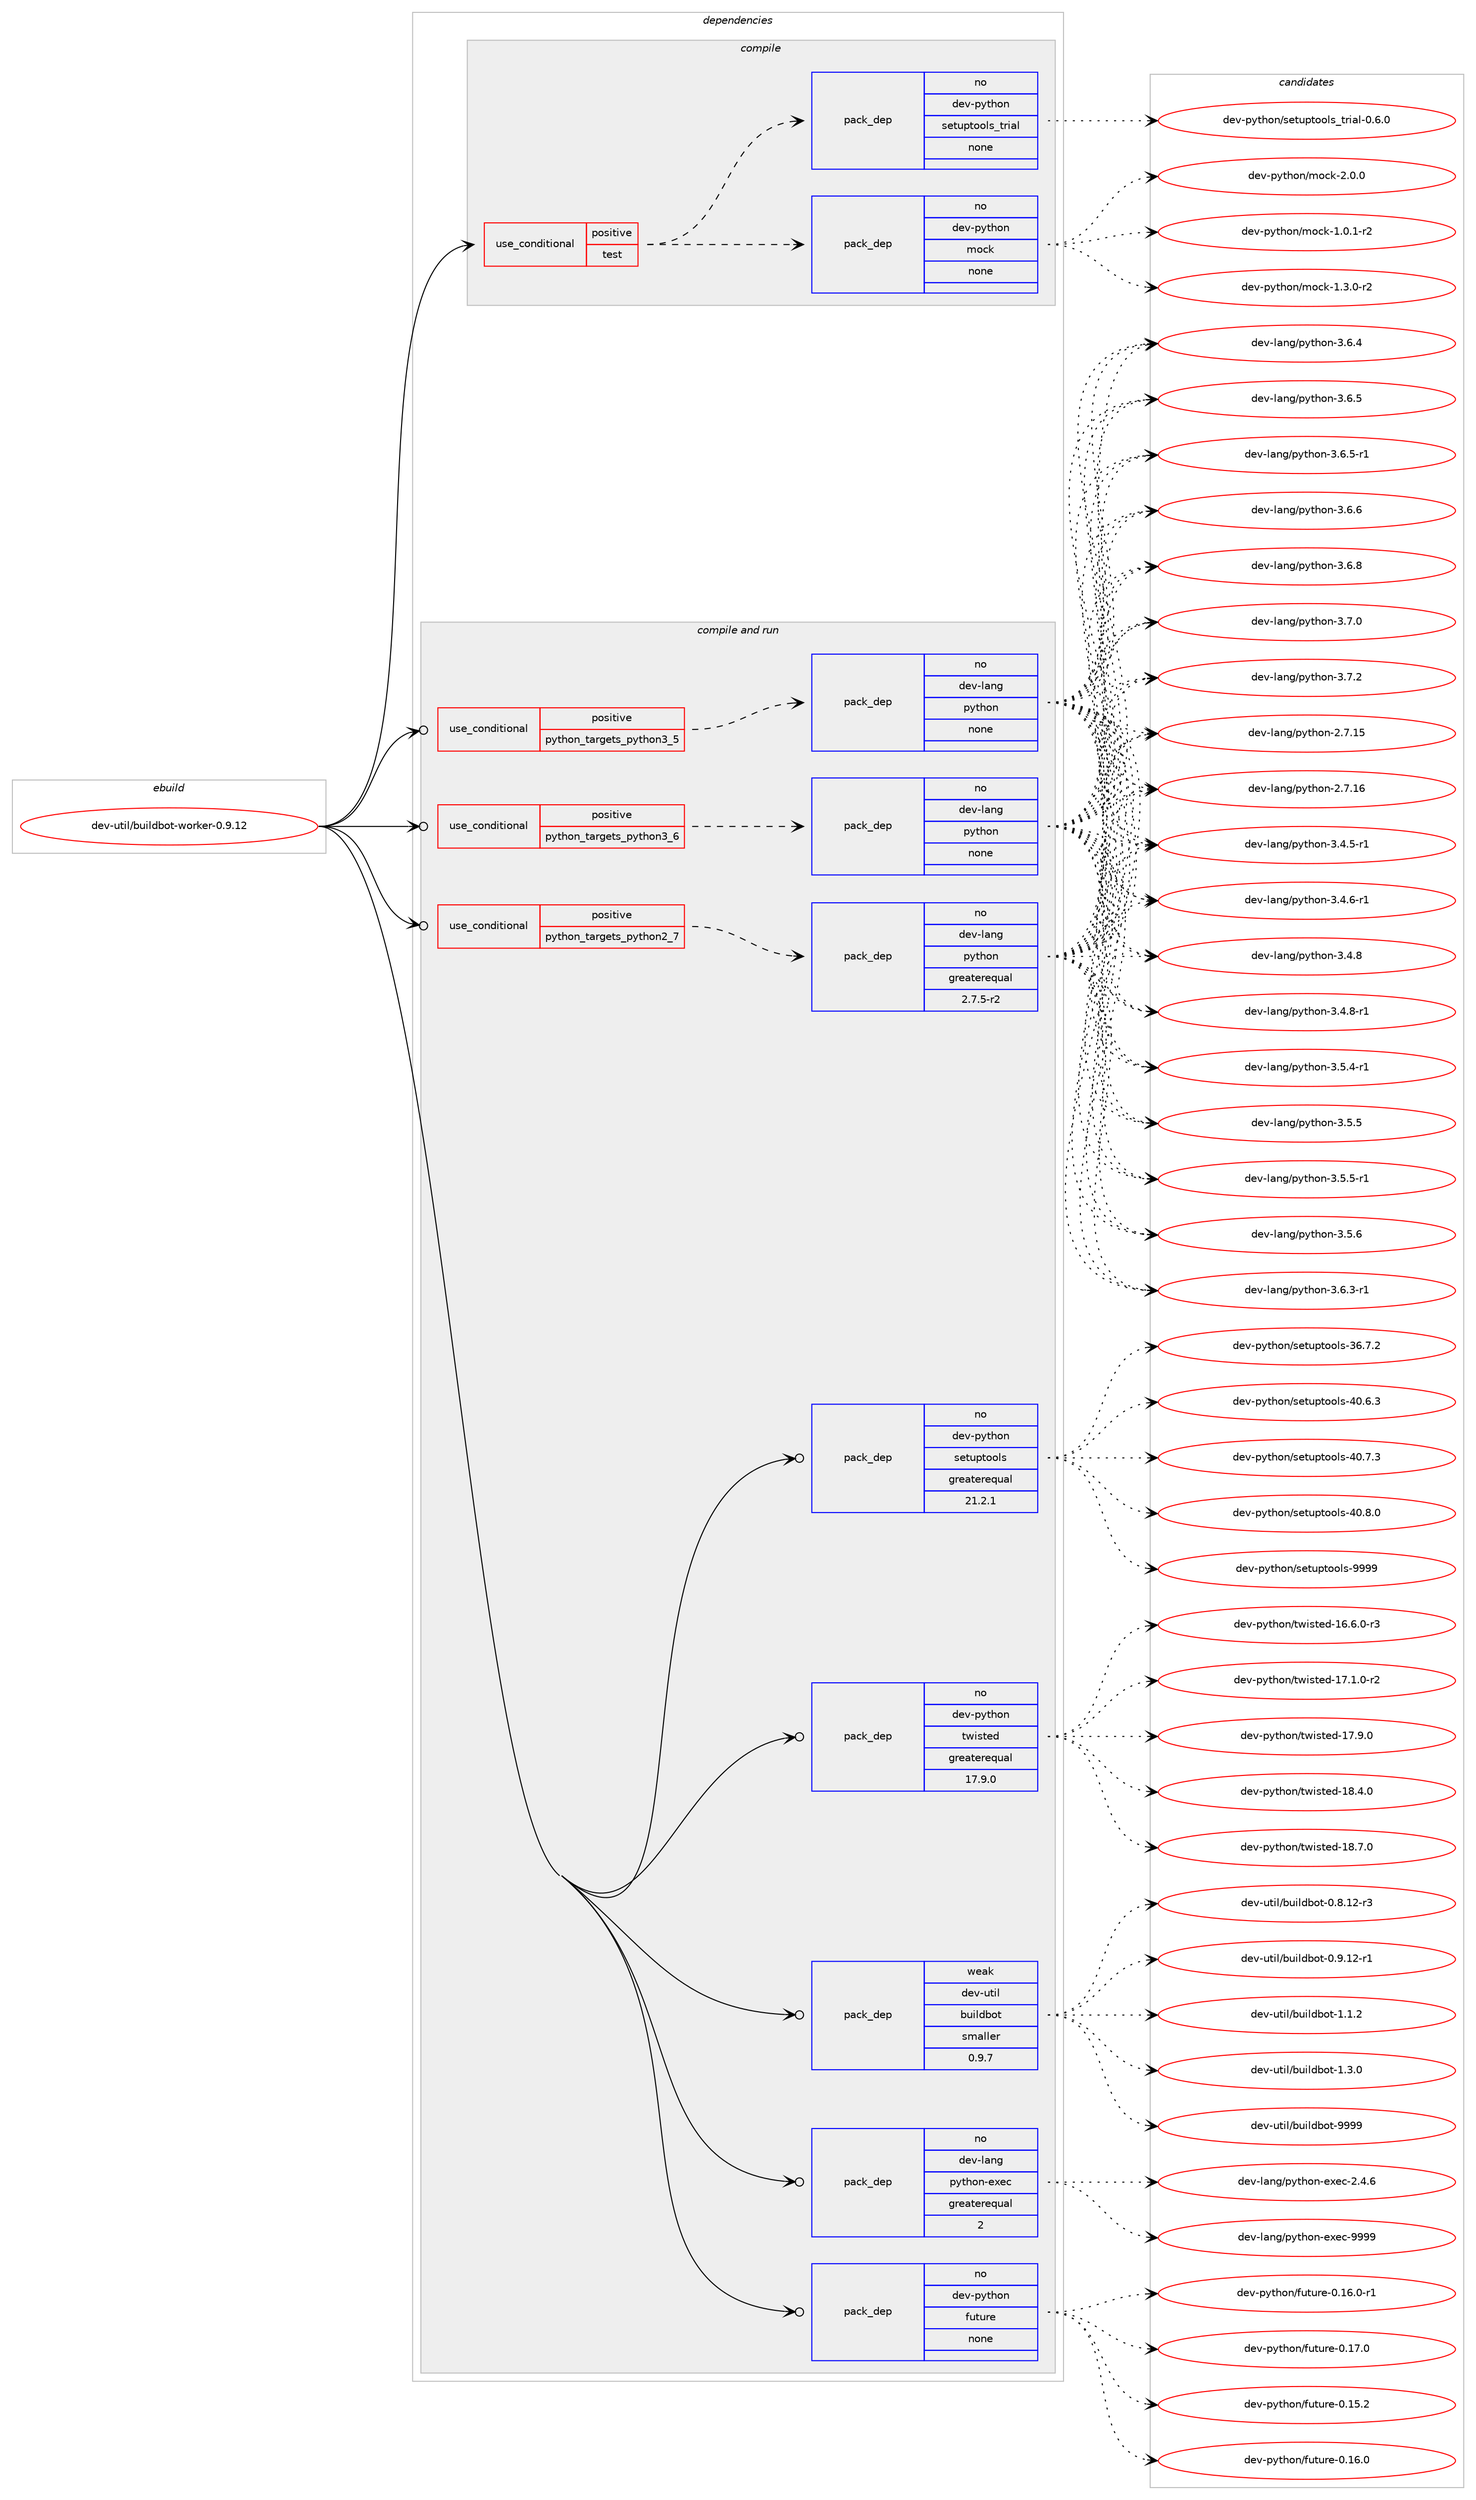digraph prolog {

# *************
# Graph options
# *************

newrank=true;
concentrate=true;
compound=true;
graph [rankdir=LR,fontname=Helvetica,fontsize=10,ranksep=1.5];#, ranksep=2.5, nodesep=0.2];
edge  [arrowhead=vee];
node  [fontname=Helvetica,fontsize=10];

# **********
# The ebuild
# **********

subgraph cluster_leftcol {
color=gray;
rank=same;
label=<<i>ebuild</i>>;
id [label="dev-util/buildbot-worker-0.9.12", color=red, width=4, href="../dev-util/buildbot-worker-0.9.12.svg"];
}

# ****************
# The dependencies
# ****************

subgraph cluster_midcol {
color=gray;
label=<<i>dependencies</i>>;
subgraph cluster_compile {
fillcolor="#eeeeee";
style=filled;
label=<<i>compile</i>>;
subgraph cond423307 {
dependency1541631 [label=<<TABLE BORDER="0" CELLBORDER="1" CELLSPACING="0" CELLPADDING="4"><TR><TD ROWSPAN="3" CELLPADDING="10">use_conditional</TD></TR><TR><TD>positive</TD></TR><TR><TD>test</TD></TR></TABLE>>, shape=none, color=red];
subgraph pack1094725 {
dependency1541632 [label=<<TABLE BORDER="0" CELLBORDER="1" CELLSPACING="0" CELLPADDING="4" WIDTH="220"><TR><TD ROWSPAN="6" CELLPADDING="30">pack_dep</TD></TR><TR><TD WIDTH="110">no</TD></TR><TR><TD>dev-python</TD></TR><TR><TD>mock</TD></TR><TR><TD>none</TD></TR><TR><TD></TD></TR></TABLE>>, shape=none, color=blue];
}
dependency1541631:e -> dependency1541632:w [weight=20,style="dashed",arrowhead="vee"];
subgraph pack1094726 {
dependency1541633 [label=<<TABLE BORDER="0" CELLBORDER="1" CELLSPACING="0" CELLPADDING="4" WIDTH="220"><TR><TD ROWSPAN="6" CELLPADDING="30">pack_dep</TD></TR><TR><TD WIDTH="110">no</TD></TR><TR><TD>dev-python</TD></TR><TR><TD>setuptools_trial</TD></TR><TR><TD>none</TD></TR><TR><TD></TD></TR></TABLE>>, shape=none, color=blue];
}
dependency1541631:e -> dependency1541633:w [weight=20,style="dashed",arrowhead="vee"];
}
id:e -> dependency1541631:w [weight=20,style="solid",arrowhead="vee"];
}
subgraph cluster_compileandrun {
fillcolor="#eeeeee";
style=filled;
label=<<i>compile and run</i>>;
subgraph cond423308 {
dependency1541634 [label=<<TABLE BORDER="0" CELLBORDER="1" CELLSPACING="0" CELLPADDING="4"><TR><TD ROWSPAN="3" CELLPADDING="10">use_conditional</TD></TR><TR><TD>positive</TD></TR><TR><TD>python_targets_python2_7</TD></TR></TABLE>>, shape=none, color=red];
subgraph pack1094727 {
dependency1541635 [label=<<TABLE BORDER="0" CELLBORDER="1" CELLSPACING="0" CELLPADDING="4" WIDTH="220"><TR><TD ROWSPAN="6" CELLPADDING="30">pack_dep</TD></TR><TR><TD WIDTH="110">no</TD></TR><TR><TD>dev-lang</TD></TR><TR><TD>python</TD></TR><TR><TD>greaterequal</TD></TR><TR><TD>2.7.5-r2</TD></TR></TABLE>>, shape=none, color=blue];
}
dependency1541634:e -> dependency1541635:w [weight=20,style="dashed",arrowhead="vee"];
}
id:e -> dependency1541634:w [weight=20,style="solid",arrowhead="odotvee"];
subgraph cond423309 {
dependency1541636 [label=<<TABLE BORDER="0" CELLBORDER="1" CELLSPACING="0" CELLPADDING="4"><TR><TD ROWSPAN="3" CELLPADDING="10">use_conditional</TD></TR><TR><TD>positive</TD></TR><TR><TD>python_targets_python3_5</TD></TR></TABLE>>, shape=none, color=red];
subgraph pack1094728 {
dependency1541637 [label=<<TABLE BORDER="0" CELLBORDER="1" CELLSPACING="0" CELLPADDING="4" WIDTH="220"><TR><TD ROWSPAN="6" CELLPADDING="30">pack_dep</TD></TR><TR><TD WIDTH="110">no</TD></TR><TR><TD>dev-lang</TD></TR><TR><TD>python</TD></TR><TR><TD>none</TD></TR><TR><TD></TD></TR></TABLE>>, shape=none, color=blue];
}
dependency1541636:e -> dependency1541637:w [weight=20,style="dashed",arrowhead="vee"];
}
id:e -> dependency1541636:w [weight=20,style="solid",arrowhead="odotvee"];
subgraph cond423310 {
dependency1541638 [label=<<TABLE BORDER="0" CELLBORDER="1" CELLSPACING="0" CELLPADDING="4"><TR><TD ROWSPAN="3" CELLPADDING="10">use_conditional</TD></TR><TR><TD>positive</TD></TR><TR><TD>python_targets_python3_6</TD></TR></TABLE>>, shape=none, color=red];
subgraph pack1094729 {
dependency1541639 [label=<<TABLE BORDER="0" CELLBORDER="1" CELLSPACING="0" CELLPADDING="4" WIDTH="220"><TR><TD ROWSPAN="6" CELLPADDING="30">pack_dep</TD></TR><TR><TD WIDTH="110">no</TD></TR><TR><TD>dev-lang</TD></TR><TR><TD>python</TD></TR><TR><TD>none</TD></TR><TR><TD></TD></TR></TABLE>>, shape=none, color=blue];
}
dependency1541638:e -> dependency1541639:w [weight=20,style="dashed",arrowhead="vee"];
}
id:e -> dependency1541638:w [weight=20,style="solid",arrowhead="odotvee"];
subgraph pack1094730 {
dependency1541640 [label=<<TABLE BORDER="0" CELLBORDER="1" CELLSPACING="0" CELLPADDING="4" WIDTH="220"><TR><TD ROWSPAN="6" CELLPADDING="30">pack_dep</TD></TR><TR><TD WIDTH="110">no</TD></TR><TR><TD>dev-lang</TD></TR><TR><TD>python-exec</TD></TR><TR><TD>greaterequal</TD></TR><TR><TD>2</TD></TR></TABLE>>, shape=none, color=blue];
}
id:e -> dependency1541640:w [weight=20,style="solid",arrowhead="odotvee"];
subgraph pack1094731 {
dependency1541641 [label=<<TABLE BORDER="0" CELLBORDER="1" CELLSPACING="0" CELLPADDING="4" WIDTH="220"><TR><TD ROWSPAN="6" CELLPADDING="30">pack_dep</TD></TR><TR><TD WIDTH="110">no</TD></TR><TR><TD>dev-python</TD></TR><TR><TD>future</TD></TR><TR><TD>none</TD></TR><TR><TD></TD></TR></TABLE>>, shape=none, color=blue];
}
id:e -> dependency1541641:w [weight=20,style="solid",arrowhead="odotvee"];
subgraph pack1094732 {
dependency1541642 [label=<<TABLE BORDER="0" CELLBORDER="1" CELLSPACING="0" CELLPADDING="4" WIDTH="220"><TR><TD ROWSPAN="6" CELLPADDING="30">pack_dep</TD></TR><TR><TD WIDTH="110">no</TD></TR><TR><TD>dev-python</TD></TR><TR><TD>setuptools</TD></TR><TR><TD>greaterequal</TD></TR><TR><TD>21.2.1</TD></TR></TABLE>>, shape=none, color=blue];
}
id:e -> dependency1541642:w [weight=20,style="solid",arrowhead="odotvee"];
subgraph pack1094733 {
dependency1541643 [label=<<TABLE BORDER="0" CELLBORDER="1" CELLSPACING="0" CELLPADDING="4" WIDTH="220"><TR><TD ROWSPAN="6" CELLPADDING="30">pack_dep</TD></TR><TR><TD WIDTH="110">no</TD></TR><TR><TD>dev-python</TD></TR><TR><TD>twisted</TD></TR><TR><TD>greaterequal</TD></TR><TR><TD>17.9.0</TD></TR></TABLE>>, shape=none, color=blue];
}
id:e -> dependency1541643:w [weight=20,style="solid",arrowhead="odotvee"];
subgraph pack1094734 {
dependency1541644 [label=<<TABLE BORDER="0" CELLBORDER="1" CELLSPACING="0" CELLPADDING="4" WIDTH="220"><TR><TD ROWSPAN="6" CELLPADDING="30">pack_dep</TD></TR><TR><TD WIDTH="110">weak</TD></TR><TR><TD>dev-util</TD></TR><TR><TD>buildbot</TD></TR><TR><TD>smaller</TD></TR><TR><TD>0.9.7</TD></TR></TABLE>>, shape=none, color=blue];
}
id:e -> dependency1541644:w [weight=20,style="solid",arrowhead="odotvee"];
}
subgraph cluster_run {
fillcolor="#eeeeee";
style=filled;
label=<<i>run</i>>;
}
}

# **************
# The candidates
# **************

subgraph cluster_choices {
rank=same;
color=gray;
label=<<i>candidates</i>>;

subgraph choice1094725 {
color=black;
nodesep=1;
choice1001011184511212111610411111047109111991074549464846494511450 [label="dev-python/mock-1.0.1-r2", color=red, width=4,href="../dev-python/mock-1.0.1-r2.svg"];
choice1001011184511212111610411111047109111991074549465146484511450 [label="dev-python/mock-1.3.0-r2", color=red, width=4,href="../dev-python/mock-1.3.0-r2.svg"];
choice100101118451121211161041111104710911199107455046484648 [label="dev-python/mock-2.0.0", color=red, width=4,href="../dev-python/mock-2.0.0.svg"];
dependency1541632:e -> choice1001011184511212111610411111047109111991074549464846494511450:w [style=dotted,weight="100"];
dependency1541632:e -> choice1001011184511212111610411111047109111991074549465146484511450:w [style=dotted,weight="100"];
dependency1541632:e -> choice100101118451121211161041111104710911199107455046484648:w [style=dotted,weight="100"];
}
subgraph choice1094726 {
color=black;
nodesep=1;
choice10010111845112121116104111110471151011161171121161111111081159511611410597108454846544648 [label="dev-python/setuptools_trial-0.6.0", color=red, width=4,href="../dev-python/setuptools_trial-0.6.0.svg"];
dependency1541633:e -> choice10010111845112121116104111110471151011161171121161111111081159511611410597108454846544648:w [style=dotted,weight="100"];
}
subgraph choice1094727 {
color=black;
nodesep=1;
choice10010111845108971101034711212111610411111045504655464953 [label="dev-lang/python-2.7.15", color=red, width=4,href="../dev-lang/python-2.7.15.svg"];
choice10010111845108971101034711212111610411111045504655464954 [label="dev-lang/python-2.7.16", color=red, width=4,href="../dev-lang/python-2.7.16.svg"];
choice1001011184510897110103471121211161041111104551465246534511449 [label="dev-lang/python-3.4.5-r1", color=red, width=4,href="../dev-lang/python-3.4.5-r1.svg"];
choice1001011184510897110103471121211161041111104551465246544511449 [label="dev-lang/python-3.4.6-r1", color=red, width=4,href="../dev-lang/python-3.4.6-r1.svg"];
choice100101118451089711010347112121116104111110455146524656 [label="dev-lang/python-3.4.8", color=red, width=4,href="../dev-lang/python-3.4.8.svg"];
choice1001011184510897110103471121211161041111104551465246564511449 [label="dev-lang/python-3.4.8-r1", color=red, width=4,href="../dev-lang/python-3.4.8-r1.svg"];
choice1001011184510897110103471121211161041111104551465346524511449 [label="dev-lang/python-3.5.4-r1", color=red, width=4,href="../dev-lang/python-3.5.4-r1.svg"];
choice100101118451089711010347112121116104111110455146534653 [label="dev-lang/python-3.5.5", color=red, width=4,href="../dev-lang/python-3.5.5.svg"];
choice1001011184510897110103471121211161041111104551465346534511449 [label="dev-lang/python-3.5.5-r1", color=red, width=4,href="../dev-lang/python-3.5.5-r1.svg"];
choice100101118451089711010347112121116104111110455146534654 [label="dev-lang/python-3.5.6", color=red, width=4,href="../dev-lang/python-3.5.6.svg"];
choice1001011184510897110103471121211161041111104551465446514511449 [label="dev-lang/python-3.6.3-r1", color=red, width=4,href="../dev-lang/python-3.6.3-r1.svg"];
choice100101118451089711010347112121116104111110455146544652 [label="dev-lang/python-3.6.4", color=red, width=4,href="../dev-lang/python-3.6.4.svg"];
choice100101118451089711010347112121116104111110455146544653 [label="dev-lang/python-3.6.5", color=red, width=4,href="../dev-lang/python-3.6.5.svg"];
choice1001011184510897110103471121211161041111104551465446534511449 [label="dev-lang/python-3.6.5-r1", color=red, width=4,href="../dev-lang/python-3.6.5-r1.svg"];
choice100101118451089711010347112121116104111110455146544654 [label="dev-lang/python-3.6.6", color=red, width=4,href="../dev-lang/python-3.6.6.svg"];
choice100101118451089711010347112121116104111110455146544656 [label="dev-lang/python-3.6.8", color=red, width=4,href="../dev-lang/python-3.6.8.svg"];
choice100101118451089711010347112121116104111110455146554648 [label="dev-lang/python-3.7.0", color=red, width=4,href="../dev-lang/python-3.7.0.svg"];
choice100101118451089711010347112121116104111110455146554650 [label="dev-lang/python-3.7.2", color=red, width=4,href="../dev-lang/python-3.7.2.svg"];
dependency1541635:e -> choice10010111845108971101034711212111610411111045504655464953:w [style=dotted,weight="100"];
dependency1541635:e -> choice10010111845108971101034711212111610411111045504655464954:w [style=dotted,weight="100"];
dependency1541635:e -> choice1001011184510897110103471121211161041111104551465246534511449:w [style=dotted,weight="100"];
dependency1541635:e -> choice1001011184510897110103471121211161041111104551465246544511449:w [style=dotted,weight="100"];
dependency1541635:e -> choice100101118451089711010347112121116104111110455146524656:w [style=dotted,weight="100"];
dependency1541635:e -> choice1001011184510897110103471121211161041111104551465246564511449:w [style=dotted,weight="100"];
dependency1541635:e -> choice1001011184510897110103471121211161041111104551465346524511449:w [style=dotted,weight="100"];
dependency1541635:e -> choice100101118451089711010347112121116104111110455146534653:w [style=dotted,weight="100"];
dependency1541635:e -> choice1001011184510897110103471121211161041111104551465346534511449:w [style=dotted,weight="100"];
dependency1541635:e -> choice100101118451089711010347112121116104111110455146534654:w [style=dotted,weight="100"];
dependency1541635:e -> choice1001011184510897110103471121211161041111104551465446514511449:w [style=dotted,weight="100"];
dependency1541635:e -> choice100101118451089711010347112121116104111110455146544652:w [style=dotted,weight="100"];
dependency1541635:e -> choice100101118451089711010347112121116104111110455146544653:w [style=dotted,weight="100"];
dependency1541635:e -> choice1001011184510897110103471121211161041111104551465446534511449:w [style=dotted,weight="100"];
dependency1541635:e -> choice100101118451089711010347112121116104111110455146544654:w [style=dotted,weight="100"];
dependency1541635:e -> choice100101118451089711010347112121116104111110455146544656:w [style=dotted,weight="100"];
dependency1541635:e -> choice100101118451089711010347112121116104111110455146554648:w [style=dotted,weight="100"];
dependency1541635:e -> choice100101118451089711010347112121116104111110455146554650:w [style=dotted,weight="100"];
}
subgraph choice1094728 {
color=black;
nodesep=1;
choice10010111845108971101034711212111610411111045504655464953 [label="dev-lang/python-2.7.15", color=red, width=4,href="../dev-lang/python-2.7.15.svg"];
choice10010111845108971101034711212111610411111045504655464954 [label="dev-lang/python-2.7.16", color=red, width=4,href="../dev-lang/python-2.7.16.svg"];
choice1001011184510897110103471121211161041111104551465246534511449 [label="dev-lang/python-3.4.5-r1", color=red, width=4,href="../dev-lang/python-3.4.5-r1.svg"];
choice1001011184510897110103471121211161041111104551465246544511449 [label="dev-lang/python-3.4.6-r1", color=red, width=4,href="../dev-lang/python-3.4.6-r1.svg"];
choice100101118451089711010347112121116104111110455146524656 [label="dev-lang/python-3.4.8", color=red, width=4,href="../dev-lang/python-3.4.8.svg"];
choice1001011184510897110103471121211161041111104551465246564511449 [label="dev-lang/python-3.4.8-r1", color=red, width=4,href="../dev-lang/python-3.4.8-r1.svg"];
choice1001011184510897110103471121211161041111104551465346524511449 [label="dev-lang/python-3.5.4-r1", color=red, width=4,href="../dev-lang/python-3.5.4-r1.svg"];
choice100101118451089711010347112121116104111110455146534653 [label="dev-lang/python-3.5.5", color=red, width=4,href="../dev-lang/python-3.5.5.svg"];
choice1001011184510897110103471121211161041111104551465346534511449 [label="dev-lang/python-3.5.5-r1", color=red, width=4,href="../dev-lang/python-3.5.5-r1.svg"];
choice100101118451089711010347112121116104111110455146534654 [label="dev-lang/python-3.5.6", color=red, width=4,href="../dev-lang/python-3.5.6.svg"];
choice1001011184510897110103471121211161041111104551465446514511449 [label="dev-lang/python-3.6.3-r1", color=red, width=4,href="../dev-lang/python-3.6.3-r1.svg"];
choice100101118451089711010347112121116104111110455146544652 [label="dev-lang/python-3.6.4", color=red, width=4,href="../dev-lang/python-3.6.4.svg"];
choice100101118451089711010347112121116104111110455146544653 [label="dev-lang/python-3.6.5", color=red, width=4,href="../dev-lang/python-3.6.5.svg"];
choice1001011184510897110103471121211161041111104551465446534511449 [label="dev-lang/python-3.6.5-r1", color=red, width=4,href="../dev-lang/python-3.6.5-r1.svg"];
choice100101118451089711010347112121116104111110455146544654 [label="dev-lang/python-3.6.6", color=red, width=4,href="../dev-lang/python-3.6.6.svg"];
choice100101118451089711010347112121116104111110455146544656 [label="dev-lang/python-3.6.8", color=red, width=4,href="../dev-lang/python-3.6.8.svg"];
choice100101118451089711010347112121116104111110455146554648 [label="dev-lang/python-3.7.0", color=red, width=4,href="../dev-lang/python-3.7.0.svg"];
choice100101118451089711010347112121116104111110455146554650 [label="dev-lang/python-3.7.2", color=red, width=4,href="../dev-lang/python-3.7.2.svg"];
dependency1541637:e -> choice10010111845108971101034711212111610411111045504655464953:w [style=dotted,weight="100"];
dependency1541637:e -> choice10010111845108971101034711212111610411111045504655464954:w [style=dotted,weight="100"];
dependency1541637:e -> choice1001011184510897110103471121211161041111104551465246534511449:w [style=dotted,weight="100"];
dependency1541637:e -> choice1001011184510897110103471121211161041111104551465246544511449:w [style=dotted,weight="100"];
dependency1541637:e -> choice100101118451089711010347112121116104111110455146524656:w [style=dotted,weight="100"];
dependency1541637:e -> choice1001011184510897110103471121211161041111104551465246564511449:w [style=dotted,weight="100"];
dependency1541637:e -> choice1001011184510897110103471121211161041111104551465346524511449:w [style=dotted,weight="100"];
dependency1541637:e -> choice100101118451089711010347112121116104111110455146534653:w [style=dotted,weight="100"];
dependency1541637:e -> choice1001011184510897110103471121211161041111104551465346534511449:w [style=dotted,weight="100"];
dependency1541637:e -> choice100101118451089711010347112121116104111110455146534654:w [style=dotted,weight="100"];
dependency1541637:e -> choice1001011184510897110103471121211161041111104551465446514511449:w [style=dotted,weight="100"];
dependency1541637:e -> choice100101118451089711010347112121116104111110455146544652:w [style=dotted,weight="100"];
dependency1541637:e -> choice100101118451089711010347112121116104111110455146544653:w [style=dotted,weight="100"];
dependency1541637:e -> choice1001011184510897110103471121211161041111104551465446534511449:w [style=dotted,weight="100"];
dependency1541637:e -> choice100101118451089711010347112121116104111110455146544654:w [style=dotted,weight="100"];
dependency1541637:e -> choice100101118451089711010347112121116104111110455146544656:w [style=dotted,weight="100"];
dependency1541637:e -> choice100101118451089711010347112121116104111110455146554648:w [style=dotted,weight="100"];
dependency1541637:e -> choice100101118451089711010347112121116104111110455146554650:w [style=dotted,weight="100"];
}
subgraph choice1094729 {
color=black;
nodesep=1;
choice10010111845108971101034711212111610411111045504655464953 [label="dev-lang/python-2.7.15", color=red, width=4,href="../dev-lang/python-2.7.15.svg"];
choice10010111845108971101034711212111610411111045504655464954 [label="dev-lang/python-2.7.16", color=red, width=4,href="../dev-lang/python-2.7.16.svg"];
choice1001011184510897110103471121211161041111104551465246534511449 [label="dev-lang/python-3.4.5-r1", color=red, width=4,href="../dev-lang/python-3.4.5-r1.svg"];
choice1001011184510897110103471121211161041111104551465246544511449 [label="dev-lang/python-3.4.6-r1", color=red, width=4,href="../dev-lang/python-3.4.6-r1.svg"];
choice100101118451089711010347112121116104111110455146524656 [label="dev-lang/python-3.4.8", color=red, width=4,href="../dev-lang/python-3.4.8.svg"];
choice1001011184510897110103471121211161041111104551465246564511449 [label="dev-lang/python-3.4.8-r1", color=red, width=4,href="../dev-lang/python-3.4.8-r1.svg"];
choice1001011184510897110103471121211161041111104551465346524511449 [label="dev-lang/python-3.5.4-r1", color=red, width=4,href="../dev-lang/python-3.5.4-r1.svg"];
choice100101118451089711010347112121116104111110455146534653 [label="dev-lang/python-3.5.5", color=red, width=4,href="../dev-lang/python-3.5.5.svg"];
choice1001011184510897110103471121211161041111104551465346534511449 [label="dev-lang/python-3.5.5-r1", color=red, width=4,href="../dev-lang/python-3.5.5-r1.svg"];
choice100101118451089711010347112121116104111110455146534654 [label="dev-lang/python-3.5.6", color=red, width=4,href="../dev-lang/python-3.5.6.svg"];
choice1001011184510897110103471121211161041111104551465446514511449 [label="dev-lang/python-3.6.3-r1", color=red, width=4,href="../dev-lang/python-3.6.3-r1.svg"];
choice100101118451089711010347112121116104111110455146544652 [label="dev-lang/python-3.6.4", color=red, width=4,href="../dev-lang/python-3.6.4.svg"];
choice100101118451089711010347112121116104111110455146544653 [label="dev-lang/python-3.6.5", color=red, width=4,href="../dev-lang/python-3.6.5.svg"];
choice1001011184510897110103471121211161041111104551465446534511449 [label="dev-lang/python-3.6.5-r1", color=red, width=4,href="../dev-lang/python-3.6.5-r1.svg"];
choice100101118451089711010347112121116104111110455146544654 [label="dev-lang/python-3.6.6", color=red, width=4,href="../dev-lang/python-3.6.6.svg"];
choice100101118451089711010347112121116104111110455146544656 [label="dev-lang/python-3.6.8", color=red, width=4,href="../dev-lang/python-3.6.8.svg"];
choice100101118451089711010347112121116104111110455146554648 [label="dev-lang/python-3.7.0", color=red, width=4,href="../dev-lang/python-3.7.0.svg"];
choice100101118451089711010347112121116104111110455146554650 [label="dev-lang/python-3.7.2", color=red, width=4,href="../dev-lang/python-3.7.2.svg"];
dependency1541639:e -> choice10010111845108971101034711212111610411111045504655464953:w [style=dotted,weight="100"];
dependency1541639:e -> choice10010111845108971101034711212111610411111045504655464954:w [style=dotted,weight="100"];
dependency1541639:e -> choice1001011184510897110103471121211161041111104551465246534511449:w [style=dotted,weight="100"];
dependency1541639:e -> choice1001011184510897110103471121211161041111104551465246544511449:w [style=dotted,weight="100"];
dependency1541639:e -> choice100101118451089711010347112121116104111110455146524656:w [style=dotted,weight="100"];
dependency1541639:e -> choice1001011184510897110103471121211161041111104551465246564511449:w [style=dotted,weight="100"];
dependency1541639:e -> choice1001011184510897110103471121211161041111104551465346524511449:w [style=dotted,weight="100"];
dependency1541639:e -> choice100101118451089711010347112121116104111110455146534653:w [style=dotted,weight="100"];
dependency1541639:e -> choice1001011184510897110103471121211161041111104551465346534511449:w [style=dotted,weight="100"];
dependency1541639:e -> choice100101118451089711010347112121116104111110455146534654:w [style=dotted,weight="100"];
dependency1541639:e -> choice1001011184510897110103471121211161041111104551465446514511449:w [style=dotted,weight="100"];
dependency1541639:e -> choice100101118451089711010347112121116104111110455146544652:w [style=dotted,weight="100"];
dependency1541639:e -> choice100101118451089711010347112121116104111110455146544653:w [style=dotted,weight="100"];
dependency1541639:e -> choice1001011184510897110103471121211161041111104551465446534511449:w [style=dotted,weight="100"];
dependency1541639:e -> choice100101118451089711010347112121116104111110455146544654:w [style=dotted,weight="100"];
dependency1541639:e -> choice100101118451089711010347112121116104111110455146544656:w [style=dotted,weight="100"];
dependency1541639:e -> choice100101118451089711010347112121116104111110455146554648:w [style=dotted,weight="100"];
dependency1541639:e -> choice100101118451089711010347112121116104111110455146554650:w [style=dotted,weight="100"];
}
subgraph choice1094730 {
color=black;
nodesep=1;
choice1001011184510897110103471121211161041111104510112010199455046524654 [label="dev-lang/python-exec-2.4.6", color=red, width=4,href="../dev-lang/python-exec-2.4.6.svg"];
choice10010111845108971101034711212111610411111045101120101994557575757 [label="dev-lang/python-exec-9999", color=red, width=4,href="../dev-lang/python-exec-9999.svg"];
dependency1541640:e -> choice1001011184510897110103471121211161041111104510112010199455046524654:w [style=dotted,weight="100"];
dependency1541640:e -> choice10010111845108971101034711212111610411111045101120101994557575757:w [style=dotted,weight="100"];
}
subgraph choice1094731 {
color=black;
nodesep=1;
choice100101118451121211161041111104710211711611711410145484649534650 [label="dev-python/future-0.15.2", color=red, width=4,href="../dev-python/future-0.15.2.svg"];
choice100101118451121211161041111104710211711611711410145484649544648 [label="dev-python/future-0.16.0", color=red, width=4,href="../dev-python/future-0.16.0.svg"];
choice1001011184511212111610411111047102117116117114101454846495446484511449 [label="dev-python/future-0.16.0-r1", color=red, width=4,href="../dev-python/future-0.16.0-r1.svg"];
choice100101118451121211161041111104710211711611711410145484649554648 [label="dev-python/future-0.17.0", color=red, width=4,href="../dev-python/future-0.17.0.svg"];
dependency1541641:e -> choice100101118451121211161041111104710211711611711410145484649534650:w [style=dotted,weight="100"];
dependency1541641:e -> choice100101118451121211161041111104710211711611711410145484649544648:w [style=dotted,weight="100"];
dependency1541641:e -> choice1001011184511212111610411111047102117116117114101454846495446484511449:w [style=dotted,weight="100"];
dependency1541641:e -> choice100101118451121211161041111104710211711611711410145484649554648:w [style=dotted,weight="100"];
}
subgraph choice1094732 {
color=black;
nodesep=1;
choice100101118451121211161041111104711510111611711211611111110811545515446554650 [label="dev-python/setuptools-36.7.2", color=red, width=4,href="../dev-python/setuptools-36.7.2.svg"];
choice100101118451121211161041111104711510111611711211611111110811545524846544651 [label="dev-python/setuptools-40.6.3", color=red, width=4,href="../dev-python/setuptools-40.6.3.svg"];
choice100101118451121211161041111104711510111611711211611111110811545524846554651 [label="dev-python/setuptools-40.7.3", color=red, width=4,href="../dev-python/setuptools-40.7.3.svg"];
choice100101118451121211161041111104711510111611711211611111110811545524846564648 [label="dev-python/setuptools-40.8.0", color=red, width=4,href="../dev-python/setuptools-40.8.0.svg"];
choice10010111845112121116104111110471151011161171121161111111081154557575757 [label="dev-python/setuptools-9999", color=red, width=4,href="../dev-python/setuptools-9999.svg"];
dependency1541642:e -> choice100101118451121211161041111104711510111611711211611111110811545515446554650:w [style=dotted,weight="100"];
dependency1541642:e -> choice100101118451121211161041111104711510111611711211611111110811545524846544651:w [style=dotted,weight="100"];
dependency1541642:e -> choice100101118451121211161041111104711510111611711211611111110811545524846554651:w [style=dotted,weight="100"];
dependency1541642:e -> choice100101118451121211161041111104711510111611711211611111110811545524846564648:w [style=dotted,weight="100"];
dependency1541642:e -> choice10010111845112121116104111110471151011161171121161111111081154557575757:w [style=dotted,weight="100"];
}
subgraph choice1094733 {
color=black;
nodesep=1;
choice1001011184511212111610411111047116119105115116101100454954465446484511451 [label="dev-python/twisted-16.6.0-r3", color=red, width=4,href="../dev-python/twisted-16.6.0-r3.svg"];
choice1001011184511212111610411111047116119105115116101100454955464946484511450 [label="dev-python/twisted-17.1.0-r2", color=red, width=4,href="../dev-python/twisted-17.1.0-r2.svg"];
choice100101118451121211161041111104711611910511511610110045495546574648 [label="dev-python/twisted-17.9.0", color=red, width=4,href="../dev-python/twisted-17.9.0.svg"];
choice100101118451121211161041111104711611910511511610110045495646524648 [label="dev-python/twisted-18.4.0", color=red, width=4,href="../dev-python/twisted-18.4.0.svg"];
choice100101118451121211161041111104711611910511511610110045495646554648 [label="dev-python/twisted-18.7.0", color=red, width=4,href="../dev-python/twisted-18.7.0.svg"];
dependency1541643:e -> choice1001011184511212111610411111047116119105115116101100454954465446484511451:w [style=dotted,weight="100"];
dependency1541643:e -> choice1001011184511212111610411111047116119105115116101100454955464946484511450:w [style=dotted,weight="100"];
dependency1541643:e -> choice100101118451121211161041111104711611910511511610110045495546574648:w [style=dotted,weight="100"];
dependency1541643:e -> choice100101118451121211161041111104711611910511511610110045495646524648:w [style=dotted,weight="100"];
dependency1541643:e -> choice100101118451121211161041111104711611910511511610110045495646554648:w [style=dotted,weight="100"];
}
subgraph choice1094734 {
color=black;
nodesep=1;
choice10010111845117116105108479811710510810098111116454846564649504511451 [label="dev-util/buildbot-0.8.12-r3", color=red, width=4,href="../dev-util/buildbot-0.8.12-r3.svg"];
choice10010111845117116105108479811710510810098111116454846574649504511449 [label="dev-util/buildbot-0.9.12-r1", color=red, width=4,href="../dev-util/buildbot-0.9.12-r1.svg"];
choice10010111845117116105108479811710510810098111116454946494650 [label="dev-util/buildbot-1.1.2", color=red, width=4,href="../dev-util/buildbot-1.1.2.svg"];
choice10010111845117116105108479811710510810098111116454946514648 [label="dev-util/buildbot-1.3.0", color=red, width=4,href="../dev-util/buildbot-1.3.0.svg"];
choice100101118451171161051084798117105108100981111164557575757 [label="dev-util/buildbot-9999", color=red, width=4,href="../dev-util/buildbot-9999.svg"];
dependency1541644:e -> choice10010111845117116105108479811710510810098111116454846564649504511451:w [style=dotted,weight="100"];
dependency1541644:e -> choice10010111845117116105108479811710510810098111116454846574649504511449:w [style=dotted,weight="100"];
dependency1541644:e -> choice10010111845117116105108479811710510810098111116454946494650:w [style=dotted,weight="100"];
dependency1541644:e -> choice10010111845117116105108479811710510810098111116454946514648:w [style=dotted,weight="100"];
dependency1541644:e -> choice100101118451171161051084798117105108100981111164557575757:w [style=dotted,weight="100"];
}
}

}
